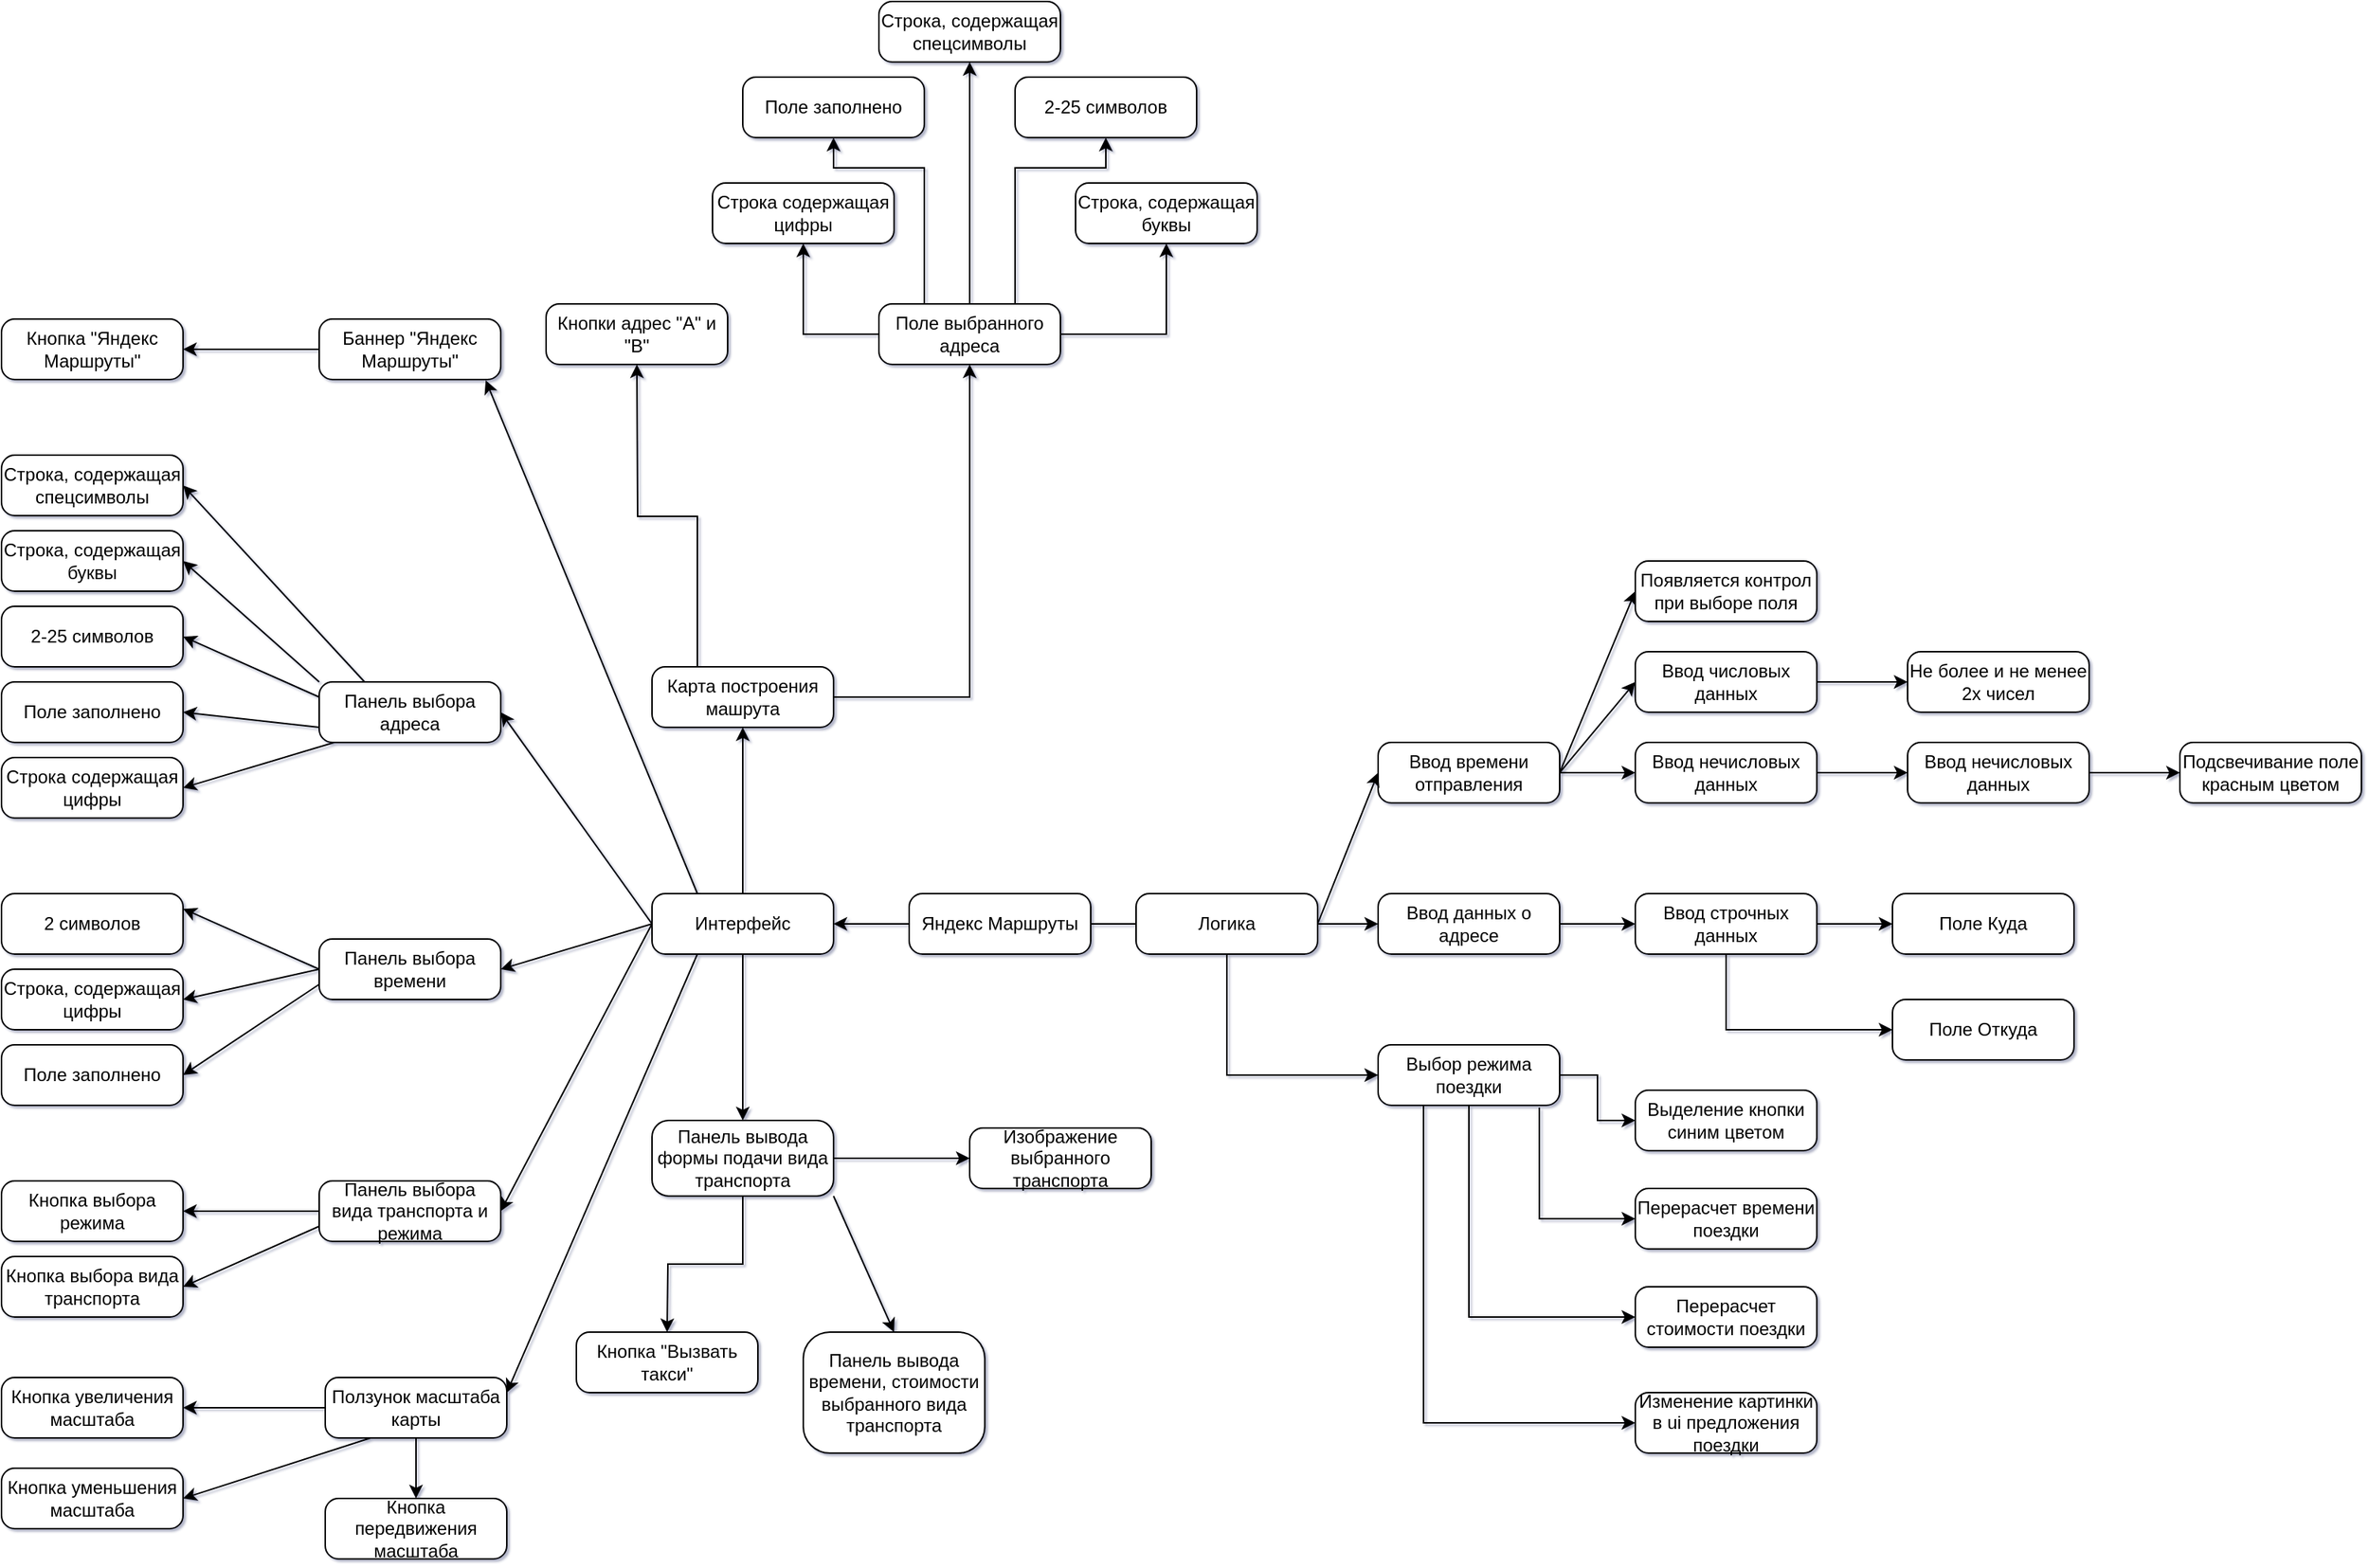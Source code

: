 <mxfile version="16.5.3" type="github">
  <diagram id="-B3jU-nX_ELJhcBnxHz5" name="Page-1">
    <mxGraphModel dx="1056" dy="600" grid="1" gridSize="10" guides="1" tooltips="1" connect="1" arrows="1" fold="1" page="1" pageScale="1" pageWidth="827" pageHeight="1169" math="0" shadow="1">
      <root>
        <mxCell id="0" />
        <mxCell id="1" parent="0" />
        <mxCell id="K0fkV404n5wf5iCCnifj-1" style="edgeStyle=none;rounded=0;orthogonalLoop=1;jettySize=auto;html=1;exitX=0;exitY=0.5;exitDx=0;exitDy=0;entryX=1;entryY=0.5;entryDx=0;entryDy=0;" parent="1" source="K0fkV404n5wf5iCCnifj-3" target="K0fkV404n5wf5iCCnifj-8" edge="1">
          <mxGeometry relative="1" as="geometry">
            <mxPoint x="620" y="640" as="targetPoint" />
          </mxGeometry>
        </mxCell>
        <mxCell id="K0fkV404n5wf5iCCnifj-2" style="edgeStyle=none;rounded=0;orthogonalLoop=1;jettySize=auto;html=1;exitX=1;exitY=0.5;exitDx=0;exitDy=0;" parent="1" source="K0fkV404n5wf5iCCnifj-3" edge="1">
          <mxGeometry relative="1" as="geometry">
            <mxPoint x="880" y="640" as="targetPoint" />
          </mxGeometry>
        </mxCell>
        <mxCell id="K0fkV404n5wf5iCCnifj-3" value="Яндекс Маршруты" style="rounded=1;whiteSpace=wrap;html=1;arcSize=22;" parent="1" vertex="1">
          <mxGeometry x="660" y="620" width="120" height="40" as="geometry" />
        </mxCell>
        <mxCell id="K0fkV404n5wf5iCCnifj-4" style="edgeStyle=none;rounded=0;orthogonalLoop=1;jettySize=auto;html=1;exitX=0;exitY=0.5;exitDx=0;exitDy=0;entryX=1;entryY=0.5;entryDx=0;entryDy=0;" parent="1" source="K0fkV404n5wf5iCCnifj-8" target="K0fkV404n5wf5iCCnifj-18" edge="1">
          <mxGeometry relative="1" as="geometry" />
        </mxCell>
        <mxCell id="K0fkV404n5wf5iCCnifj-5" style="rounded=0;orthogonalLoop=1;jettySize=auto;html=1;exitX=0;exitY=0.5;exitDx=0;exitDy=0;entryX=1;entryY=0.5;entryDx=0;entryDy=0;" parent="1" source="K0fkV404n5wf5iCCnifj-8" target="K0fkV404n5wf5iCCnifj-21" edge="1">
          <mxGeometry relative="1" as="geometry" />
        </mxCell>
        <mxCell id="K0fkV404n5wf5iCCnifj-6" style="edgeStyle=none;rounded=0;orthogonalLoop=1;jettySize=auto;html=1;exitX=0;exitY=0.5;exitDx=0;exitDy=0;entryX=1;entryY=0.5;entryDx=0;entryDy=0;" parent="1" source="K0fkV404n5wf5iCCnifj-8" target="K0fkV404n5wf5iCCnifj-32" edge="1">
          <mxGeometry relative="1" as="geometry" />
        </mxCell>
        <mxCell id="GE7ch425G3Su6_HWM75W-49" style="edgeStyle=orthogonalEdgeStyle;rounded=0;orthogonalLoop=1;jettySize=auto;html=1;" parent="1" source="K0fkV404n5wf5iCCnifj-8" edge="1">
          <mxGeometry relative="1" as="geometry">
            <mxPoint x="550" y="770" as="targetPoint" />
          </mxGeometry>
        </mxCell>
        <mxCell id="K0fkV404n5wf5iCCnifj-8" value="Интерфейс" style="rounded=1;whiteSpace=wrap;html=1;arcSize=22;" parent="1" vertex="1">
          <mxGeometry x="490" y="620" width="120" height="40" as="geometry" />
        </mxCell>
        <mxCell id="K0fkV404n5wf5iCCnifj-12" style="edgeStyle=none;rounded=0;orthogonalLoop=1;jettySize=auto;html=1;exitX=1;exitY=0.5;exitDx=0;exitDy=0;entryX=0;entryY=0.5;entryDx=0;entryDy=0;" parent="1" source="K0fkV404n5wf5iCCnifj-14" target="GE7ch425G3Su6_HWM75W-58" edge="1">
          <mxGeometry relative="1" as="geometry">
            <mxPoint x="1200" y="550" as="targetPoint" />
            <mxPoint x="1250" y="740" as="sourcePoint" />
          </mxGeometry>
        </mxCell>
        <mxCell id="K0fkV404n5wf5iCCnifj-13" style="edgeStyle=none;rounded=0;orthogonalLoop=1;jettySize=auto;html=1;exitX=1;exitY=0.5;exitDx=0;exitDy=0;entryX=0;entryY=0.5;entryDx=0;entryDy=0;" parent="1" source="K0fkV404n5wf5iCCnifj-14" target="GE7ch425G3Su6_HWM75W-57" edge="1">
          <mxGeometry relative="1" as="geometry">
            <mxPoint x="1200" y="470" as="targetPoint" />
          </mxGeometry>
        </mxCell>
        <mxCell id="GE7ch425G3Su6_HWM75W-61" style="edgeStyle=orthogonalEdgeStyle;rounded=0;orthogonalLoop=1;jettySize=auto;html=1;entryX=0;entryY=0.5;entryDx=0;entryDy=0;" parent="1" source="K0fkV404n5wf5iCCnifj-14" target="GE7ch425G3Su6_HWM75W-62" edge="1">
          <mxGeometry relative="1" as="geometry">
            <mxPoint x="1200" y="540" as="targetPoint" />
          </mxGeometry>
        </mxCell>
        <mxCell id="K0fkV404n5wf5iCCnifj-14" value="Ввод времени отправления" style="rounded=1;whiteSpace=wrap;html=1;arcSize=22;" parent="1" vertex="1">
          <mxGeometry x="970" y="520" width="120" height="40" as="geometry" />
        </mxCell>
        <mxCell id="K0fkV404n5wf5iCCnifj-16" style="edgeStyle=none;rounded=0;orthogonalLoop=1;jettySize=auto;html=1;exitX=0;exitY=0.5;exitDx=0;exitDy=0;entryX=1;entryY=0.5;entryDx=0;entryDy=0;" parent="1" source="K0fkV404n5wf5iCCnifj-18" target="xxuNc1f83KV-wvnaJaRy-2" edge="1">
          <mxGeometry relative="1" as="geometry">
            <mxPoint x="190" y="690" as="targetPoint" />
          </mxGeometry>
        </mxCell>
        <mxCell id="K0fkV404n5wf5iCCnifj-17" style="edgeStyle=none;rounded=0;orthogonalLoop=1;jettySize=auto;html=1;exitX=0;exitY=0.5;exitDx=0;exitDy=0;entryX=1;entryY=0.5;entryDx=0;entryDy=0;" parent="1" source="K0fkV404n5wf5iCCnifj-18" edge="1">
          <mxGeometry relative="1" as="geometry">
            <mxPoint x="180" y="630" as="targetPoint" />
          </mxGeometry>
        </mxCell>
        <mxCell id="K0fkV404n5wf5iCCnifj-18" value="Панель выбора времени" style="rounded=1;whiteSpace=wrap;html=1;arcSize=22;" parent="1" vertex="1">
          <mxGeometry x="270" y="650" width="120" height="40" as="geometry" />
        </mxCell>
        <mxCell id="K0fkV404n5wf5iCCnifj-20" style="edgeStyle=none;rounded=0;orthogonalLoop=1;jettySize=auto;html=1;exitX=0;exitY=0.25;exitDx=0;exitDy=0;entryX=1;entryY=0.5;entryDx=0;entryDy=0;" parent="1" source="K0fkV404n5wf5iCCnifj-21" target="xxuNc1f83KV-wvnaJaRy-4" edge="1">
          <mxGeometry relative="1" as="geometry">
            <mxPoint x="190" y="490" as="targetPoint" />
          </mxGeometry>
        </mxCell>
        <mxCell id="K0fkV404n5wf5iCCnifj-21" value="Панель выбора адреса" style="rounded=1;whiteSpace=wrap;html=1;arcSize=22;" parent="1" vertex="1">
          <mxGeometry x="270" y="480" width="120" height="40" as="geometry" />
        </mxCell>
        <mxCell id="K0fkV404n5wf5iCCnifj-23" style="edgeStyle=none;rounded=0;orthogonalLoop=1;jettySize=auto;html=1;exitX=1;exitY=0.5;exitDx=0;exitDy=0;entryX=0;entryY=0.5;entryDx=0;entryDy=0;" parent="1" source="K0fkV404n5wf5iCCnifj-27" target="K0fkV404n5wf5iCCnifj-14" edge="1">
          <mxGeometry relative="1" as="geometry" />
        </mxCell>
        <mxCell id="K0fkV404n5wf5iCCnifj-24" style="edgeStyle=none;rounded=0;orthogonalLoop=1;jettySize=auto;html=1;exitX=1;exitY=0.5;exitDx=0;exitDy=0;entryX=0;entryY=0.5;entryDx=0;entryDy=0;" parent="1" source="K0fkV404n5wf5iCCnifj-27" target="K0fkV404n5wf5iCCnifj-29" edge="1">
          <mxGeometry relative="1" as="geometry">
            <mxPoint x="1110" y="640" as="targetPoint" />
          </mxGeometry>
        </mxCell>
        <mxCell id="GE7ch425G3Su6_HWM75W-75" style="edgeStyle=orthogonalEdgeStyle;rounded=0;orthogonalLoop=1;jettySize=auto;html=1;entryX=0;entryY=0.5;entryDx=0;entryDy=0;" parent="1" source="K0fkV404n5wf5iCCnifj-27" target="GE7ch425G3Su6_HWM75W-74" edge="1">
          <mxGeometry relative="1" as="geometry">
            <Array as="points">
              <mxPoint x="870" y="740" />
            </Array>
          </mxGeometry>
        </mxCell>
        <mxCell id="K0fkV404n5wf5iCCnifj-27" value="Логика" style="rounded=1;whiteSpace=wrap;html=1;arcSize=22;" parent="1" vertex="1">
          <mxGeometry x="810" y="620" width="120" height="40" as="geometry" />
        </mxCell>
        <mxCell id="K0fkV404n5wf5iCCnifj-28" style="edgeStyle=none;rounded=0;orthogonalLoop=1;jettySize=auto;html=1;exitX=1;exitY=0.5;exitDx=0;exitDy=0;" parent="1" source="K0fkV404n5wf5iCCnifj-29" edge="1">
          <mxGeometry relative="1" as="geometry">
            <mxPoint x="1140" y="640" as="targetPoint" />
          </mxGeometry>
        </mxCell>
        <mxCell id="K0fkV404n5wf5iCCnifj-29" value="Ввод данных о адресе" style="rounded=1;whiteSpace=wrap;html=1;arcSize=22;" parent="1" vertex="1">
          <mxGeometry x="970" y="620" width="120" height="40" as="geometry" />
        </mxCell>
        <mxCell id="K0fkV404n5wf5iCCnifj-30" style="rounded=0;orthogonalLoop=1;jettySize=auto;html=1;exitX=0;exitY=0.5;exitDx=0;exitDy=0;entryX=1;entryY=0.5;entryDx=0;entryDy=0;" parent="1" source="K0fkV404n5wf5iCCnifj-32" target="GE7ch425G3Su6_HWM75W-6" edge="1">
          <mxGeometry relative="1" as="geometry">
            <mxPoint x="190" y="840" as="targetPoint" />
            <mxPoint x="260" y="830" as="sourcePoint" />
          </mxGeometry>
        </mxCell>
        <mxCell id="K0fkV404n5wf5iCCnifj-32" value="Панель выбора&lt;br&gt;вида транспорта и режима" style="rounded=1;whiteSpace=wrap;html=1;arcSize=22;" parent="1" vertex="1">
          <mxGeometry x="270" y="810" width="120" height="40" as="geometry" />
        </mxCell>
        <mxCell id="xxuNc1f83KV-wvnaJaRy-1" value="2 символов" style="rounded=1;whiteSpace=wrap;html=1;arcSize=22;" parent="1" vertex="1">
          <mxGeometry x="60" y="620" width="120" height="40" as="geometry" />
        </mxCell>
        <mxCell id="xxuNc1f83KV-wvnaJaRy-2" value="Строка, содержащая цифры" style="rounded=1;whiteSpace=wrap;html=1;arcSize=22;" parent="1" vertex="1">
          <mxGeometry x="60" y="670" width="120" height="40" as="geometry" />
        </mxCell>
        <mxCell id="xxuNc1f83KV-wvnaJaRy-4" value="2-25 символов" style="rounded=1;whiteSpace=wrap;html=1;arcSize=22;" parent="1" vertex="1">
          <mxGeometry x="60" y="430" width="120" height="40" as="geometry" />
        </mxCell>
        <mxCell id="xxuNc1f83KV-wvnaJaRy-6" value="Строка, содержащая буквы" style="rounded=1;whiteSpace=wrap;html=1;arcSize=22;" parent="1" vertex="1">
          <mxGeometry x="60" y="380" width="120" height="40" as="geometry" />
        </mxCell>
        <mxCell id="xxuNc1f83KV-wvnaJaRy-7" style="edgeStyle=none;rounded=0;orthogonalLoop=1;jettySize=auto;html=1;entryX=1;entryY=0.5;entryDx=0;entryDy=0;" parent="1" target="xxuNc1f83KV-wvnaJaRy-6" edge="1">
          <mxGeometry relative="1" as="geometry">
            <mxPoint x="190" y="485" as="targetPoint" />
            <mxPoint x="270" y="480" as="sourcePoint" />
            <Array as="points" />
          </mxGeometry>
        </mxCell>
        <mxCell id="xxuNc1f83KV-wvnaJaRy-8" value="Поле заполнено" style="rounded=1;whiteSpace=wrap;html=1;arcSize=22;" parent="1" vertex="1">
          <mxGeometry x="60" y="720" width="120" height="40" as="geometry" />
        </mxCell>
        <mxCell id="xxuNc1f83KV-wvnaJaRy-9" style="edgeStyle=none;rounded=0;orthogonalLoop=1;jettySize=auto;html=1;exitX=0;exitY=0.75;exitDx=0;exitDy=0;entryX=1;entryY=0.5;entryDx=0;entryDy=0;" parent="1" source="K0fkV404n5wf5iCCnifj-18" target="xxuNc1f83KV-wvnaJaRy-8" edge="1">
          <mxGeometry relative="1" as="geometry">
            <mxPoint x="190" y="690" as="targetPoint" />
            <mxPoint x="270" y="680" as="sourcePoint" />
          </mxGeometry>
        </mxCell>
        <mxCell id="xxuNc1f83KV-wvnaJaRy-10" value="Поле заполнено" style="rounded=1;whiteSpace=wrap;html=1;arcSize=22;" parent="1" vertex="1">
          <mxGeometry x="60" y="480" width="120" height="40" as="geometry" />
        </mxCell>
        <mxCell id="xxuNc1f83KV-wvnaJaRy-11" style="edgeStyle=none;rounded=0;orthogonalLoop=1;jettySize=auto;html=1;entryX=1;entryY=0.5;entryDx=0;entryDy=0;exitX=0;exitY=0.75;exitDx=0;exitDy=0;" parent="1" source="K0fkV404n5wf5iCCnifj-21" target="xxuNc1f83KV-wvnaJaRy-10" edge="1">
          <mxGeometry relative="1" as="geometry">
            <mxPoint x="190" y="510" as="targetPoint" />
            <mxPoint x="270" y="525" as="sourcePoint" />
          </mxGeometry>
        </mxCell>
        <mxCell id="GE7ch425G3Su6_HWM75W-6" value="Кнопка выбора режима" style="rounded=1;whiteSpace=wrap;html=1;arcSize=22;" parent="1" vertex="1">
          <mxGeometry x="60" y="810" width="120" height="40" as="geometry" />
        </mxCell>
        <mxCell id="GE7ch425G3Su6_HWM75W-7" value="Кнопка выбора вида транспорта" style="rounded=1;whiteSpace=wrap;html=1;arcSize=22;" parent="1" vertex="1">
          <mxGeometry x="60" y="860" width="120" height="40" as="geometry" />
        </mxCell>
        <mxCell id="GE7ch425G3Su6_HWM75W-8" style="rounded=0;orthogonalLoop=1;jettySize=auto;html=1;exitX=0;exitY=0.75;exitDx=0;exitDy=0;entryX=1;entryY=0.5;entryDx=0;entryDy=0;" parent="1" source="K0fkV404n5wf5iCCnifj-32" target="GE7ch425G3Su6_HWM75W-7" edge="1">
          <mxGeometry relative="1" as="geometry">
            <mxPoint x="190" y="840" as="targetPoint" />
            <mxPoint x="280" y="840" as="sourcePoint" />
          </mxGeometry>
        </mxCell>
        <mxCell id="GE7ch425G3Su6_HWM75W-9" style="edgeStyle=none;rounded=0;orthogonalLoop=1;jettySize=auto;html=1;exitX=0;exitY=0.5;exitDx=0;exitDy=0;entryX=1;entryY=0.25;entryDx=0;entryDy=0;" parent="1" target="GE7ch425G3Su6_HWM75W-10" edge="1">
          <mxGeometry relative="1" as="geometry">
            <mxPoint x="520" y="660" as="sourcePoint" />
            <mxPoint x="380" y="920" as="targetPoint" />
          </mxGeometry>
        </mxCell>
        <mxCell id="GE7ch425G3Su6_HWM75W-11" style="edgeStyle=orthogonalEdgeStyle;rounded=0;orthogonalLoop=1;jettySize=auto;html=1;entryX=1;entryY=0.5;entryDx=0;entryDy=0;" parent="1" source="GE7ch425G3Su6_HWM75W-10" target="GE7ch425G3Su6_HWM75W-12" edge="1">
          <mxGeometry relative="1" as="geometry">
            <mxPoint x="170" y="960" as="targetPoint" />
          </mxGeometry>
        </mxCell>
        <mxCell id="GE7ch425G3Su6_HWM75W-16" style="edgeStyle=orthogonalEdgeStyle;rounded=0;orthogonalLoop=1;jettySize=auto;html=1;exitX=0.5;exitY=1;exitDx=0;exitDy=0;entryX=0.5;entryY=0;entryDx=0;entryDy=0;" parent="1" source="GE7ch425G3Su6_HWM75W-10" target="GE7ch425G3Su6_HWM75W-15" edge="1">
          <mxGeometry relative="1" as="geometry" />
        </mxCell>
        <mxCell id="GE7ch425G3Su6_HWM75W-10" value="Ползунок масштаба карты" style="rounded=1;whiteSpace=wrap;html=1;arcSize=22;" parent="1" vertex="1">
          <mxGeometry x="274" y="940" width="120" height="40" as="geometry" />
        </mxCell>
        <mxCell id="GE7ch425G3Su6_HWM75W-12" value="Кнопка увеличения масштаба" style="rounded=1;whiteSpace=wrap;html=1;arcSize=22;" parent="1" vertex="1">
          <mxGeometry x="60" y="940" width="120" height="40" as="geometry" />
        </mxCell>
        <mxCell id="GE7ch425G3Su6_HWM75W-13" value="Кнопка уменьшения масштаба" style="rounded=1;whiteSpace=wrap;html=1;arcSize=22;" parent="1" vertex="1">
          <mxGeometry x="60" y="1000" width="120" height="40" as="geometry" />
        </mxCell>
        <mxCell id="GE7ch425G3Su6_HWM75W-14" style="rounded=0;orthogonalLoop=1;jettySize=auto;html=1;exitX=0.25;exitY=1;exitDx=0;exitDy=0;entryX=1;entryY=0.5;entryDx=0;entryDy=0;" parent="1" source="GE7ch425G3Su6_HWM75W-10" target="GE7ch425G3Su6_HWM75W-13" edge="1">
          <mxGeometry relative="1" as="geometry">
            <mxPoint x="190" y="890" as="targetPoint" />
            <mxPoint x="280" y="850" as="sourcePoint" />
            <Array as="points" />
          </mxGeometry>
        </mxCell>
        <mxCell id="GE7ch425G3Su6_HWM75W-15" value="Кнопка передвижения масштаба" style="rounded=1;whiteSpace=wrap;html=1;arcSize=22;" parent="1" vertex="1">
          <mxGeometry x="274" y="1020" width="120" height="40" as="geometry" />
        </mxCell>
        <mxCell id="GE7ch425G3Su6_HWM75W-18" style="rounded=0;orthogonalLoop=1;jettySize=auto;html=1;exitX=0.25;exitY=0;exitDx=0;exitDy=0;entryX=0.917;entryY=1.012;entryDx=0;entryDy=0;entryPerimeter=0;" parent="1" source="K0fkV404n5wf5iCCnifj-8" target="GE7ch425G3Su6_HWM75W-19" edge="1">
          <mxGeometry relative="1" as="geometry">
            <mxPoint x="500.0" y="650" as="sourcePoint" />
            <mxPoint x="370" y="370" as="targetPoint" />
            <Array as="points" />
          </mxGeometry>
        </mxCell>
        <mxCell id="GE7ch425G3Su6_HWM75W-20" style="edgeStyle=orthogonalEdgeStyle;rounded=0;orthogonalLoop=1;jettySize=auto;html=1;entryX=1;entryY=0.5;entryDx=0;entryDy=0;" parent="1" source="GE7ch425G3Su6_HWM75W-19" target="GE7ch425G3Su6_HWM75W-21" edge="1">
          <mxGeometry relative="1" as="geometry">
            <mxPoint x="180" y="300" as="targetPoint" />
          </mxGeometry>
        </mxCell>
        <mxCell id="GE7ch425G3Su6_HWM75W-19" value="Баннер &quot;Яндекс Маршруты&quot;" style="rounded=1;whiteSpace=wrap;html=1;arcSize=22;" parent="1" vertex="1">
          <mxGeometry x="270" y="240" width="120" height="40" as="geometry" />
        </mxCell>
        <mxCell id="GE7ch425G3Su6_HWM75W-21" value="Кнопка &quot;Яндекс Маршруты&quot;" style="rounded=1;whiteSpace=wrap;html=1;arcSize=22;" parent="1" vertex="1">
          <mxGeometry x="60" y="240" width="120" height="40" as="geometry" />
        </mxCell>
        <mxCell id="GE7ch425G3Su6_HWM75W-23" style="rounded=0;orthogonalLoop=1;jettySize=auto;html=1;exitX=0.5;exitY=0;exitDx=0;exitDy=0;" parent="1" source="K0fkV404n5wf5iCCnifj-8" edge="1">
          <mxGeometry relative="1" as="geometry">
            <mxPoint x="619.98" y="590" as="sourcePoint" />
            <mxPoint x="550" y="510" as="targetPoint" />
            <Array as="points" />
          </mxGeometry>
        </mxCell>
        <mxCell id="GE7ch425G3Su6_HWM75W-25" style="edgeStyle=orthogonalEdgeStyle;rounded=0;orthogonalLoop=1;jettySize=auto;html=1;exitX=0.25;exitY=0;exitDx=0;exitDy=0;" parent="1" source="GE7ch425G3Su6_HWM75W-24" edge="1">
          <mxGeometry relative="1" as="geometry">
            <mxPoint x="480" y="270" as="targetPoint" />
          </mxGeometry>
        </mxCell>
        <mxCell id="GE7ch425G3Su6_HWM75W-27" style="edgeStyle=orthogonalEdgeStyle;rounded=0;orthogonalLoop=1;jettySize=auto;html=1;entryX=0.5;entryY=1;entryDx=0;entryDy=0;" parent="1" source="GE7ch425G3Su6_HWM75W-24" target="GE7ch425G3Su6_HWM75W-28" edge="1">
          <mxGeometry relative="1" as="geometry">
            <mxPoint x="610" y="270" as="targetPoint" />
          </mxGeometry>
        </mxCell>
        <mxCell id="GE7ch425G3Su6_HWM75W-24" value="Карта построения машрута" style="rounded=1;whiteSpace=wrap;html=1;arcSize=22;" parent="1" vertex="1">
          <mxGeometry x="490" y="470" width="120" height="40" as="geometry" />
        </mxCell>
        <mxCell id="GE7ch425G3Su6_HWM75W-26" value="Кнопки адрес &quot;А&quot; и &quot;B&quot;" style="rounded=1;whiteSpace=wrap;html=1;arcSize=22;" parent="1" vertex="1">
          <mxGeometry x="420" y="230" width="120" height="40" as="geometry" />
        </mxCell>
        <mxCell id="GE7ch425G3Su6_HWM75W-39" style="edgeStyle=orthogonalEdgeStyle;rounded=0;orthogonalLoop=1;jettySize=auto;html=1;entryX=0.5;entryY=1;entryDx=0;entryDy=0;" parent="1" source="GE7ch425G3Su6_HWM75W-28" target="GE7ch425G3Su6_HWM75W-35" edge="1">
          <mxGeometry relative="1" as="geometry">
            <Array as="points">
              <mxPoint x="670" y="140" />
              <mxPoint x="610" y="140" />
            </Array>
          </mxGeometry>
        </mxCell>
        <mxCell id="GE7ch425G3Su6_HWM75W-40" style="edgeStyle=orthogonalEdgeStyle;rounded=0;orthogonalLoop=1;jettySize=auto;html=1;entryX=0.5;entryY=1;entryDx=0;entryDy=0;" parent="1" source="GE7ch425G3Su6_HWM75W-28" target="GE7ch425G3Su6_HWM75W-36" edge="1">
          <mxGeometry relative="1" as="geometry" />
        </mxCell>
        <mxCell id="GE7ch425G3Su6_HWM75W-42" style="edgeStyle=orthogonalEdgeStyle;rounded=0;orthogonalLoop=1;jettySize=auto;html=1;entryX=0.5;entryY=1;entryDx=0;entryDy=0;" parent="1" source="GE7ch425G3Su6_HWM75W-28" target="GE7ch425G3Su6_HWM75W-34" edge="1">
          <mxGeometry relative="1" as="geometry" />
        </mxCell>
        <mxCell id="GE7ch425G3Su6_HWM75W-28" value="Поле выбранного адреса" style="rounded=1;whiteSpace=wrap;html=1;arcSize=22;" parent="1" vertex="1">
          <mxGeometry x="640" y="230" width="120" height="40" as="geometry" />
        </mxCell>
        <mxCell id="GE7ch425G3Su6_HWM75W-29" value="Строка, содержащая спецсимволы" style="rounded=1;whiteSpace=wrap;html=1;arcSize=22;" parent="1" vertex="1">
          <mxGeometry x="60" y="330" width="120" height="40" as="geometry" />
        </mxCell>
        <mxCell id="GE7ch425G3Su6_HWM75W-30" style="edgeStyle=none;rounded=0;orthogonalLoop=1;jettySize=auto;html=1;exitX=0.25;exitY=0;exitDx=0;exitDy=0;entryX=1;entryY=0.5;entryDx=0;entryDy=0;" parent="1" source="K0fkV404n5wf5iCCnifj-21" target="GE7ch425G3Su6_HWM75W-29" edge="1">
          <mxGeometry relative="1" as="geometry">
            <mxPoint x="190" y="500" as="targetPoint" />
            <mxPoint x="280" y="500" as="sourcePoint" />
          </mxGeometry>
        </mxCell>
        <mxCell id="GE7ch425G3Su6_HWM75W-31" value="Строка содержащая цифры" style="rounded=1;whiteSpace=wrap;html=1;arcSize=22;" parent="1" vertex="1">
          <mxGeometry x="60" y="530" width="120" height="40" as="geometry" />
        </mxCell>
        <mxCell id="GE7ch425G3Su6_HWM75W-32" style="edgeStyle=none;rounded=0;orthogonalLoop=1;jettySize=auto;html=1;entryX=1;entryY=0.5;entryDx=0;entryDy=0;exitX=0;exitY=0.75;exitDx=0;exitDy=0;" parent="1" target="GE7ch425G3Su6_HWM75W-31" edge="1">
          <mxGeometry relative="1" as="geometry">
            <mxPoint x="190" y="510" as="targetPoint" />
            <mxPoint x="280" y="520" as="sourcePoint" />
          </mxGeometry>
        </mxCell>
        <mxCell id="GE7ch425G3Su6_HWM75W-33" value="2-25 символов" style="rounded=1;whiteSpace=wrap;html=1;arcSize=22;" parent="1" vertex="1">
          <mxGeometry x="730" y="80" width="120" height="40" as="geometry" />
        </mxCell>
        <mxCell id="GE7ch425G3Su6_HWM75W-34" value="Строка, содержащая буквы" style="rounded=1;whiteSpace=wrap;html=1;arcSize=22;" parent="1" vertex="1">
          <mxGeometry x="770" y="150" width="120" height="40" as="geometry" />
        </mxCell>
        <mxCell id="GE7ch425G3Su6_HWM75W-35" value="Поле заполнено" style="rounded=1;whiteSpace=wrap;html=1;arcSize=22;" parent="1" vertex="1">
          <mxGeometry x="550" y="80" width="120" height="40" as="geometry" />
        </mxCell>
        <mxCell id="GE7ch425G3Su6_HWM75W-36" value="Строка, содержащая спецсимволы" style="rounded=1;whiteSpace=wrap;html=1;arcSize=22;" parent="1" vertex="1">
          <mxGeometry x="640" y="30" width="120" height="40" as="geometry" />
        </mxCell>
        <mxCell id="GE7ch425G3Su6_HWM75W-37" value="Строка содержащая цифры" style="rounded=1;whiteSpace=wrap;html=1;arcSize=22;" parent="1" vertex="1">
          <mxGeometry x="530" y="150" width="120" height="40" as="geometry" />
        </mxCell>
        <mxCell id="GE7ch425G3Su6_HWM75W-38" style="edgeStyle=orthogonalEdgeStyle;rounded=0;orthogonalLoop=1;jettySize=auto;html=1;exitX=0;exitY=0.5;exitDx=0;exitDy=0;entryX=0.5;entryY=1;entryDx=0;entryDy=0;" parent="1" source="GE7ch425G3Su6_HWM75W-28" target="GE7ch425G3Su6_HWM75W-37" edge="1">
          <mxGeometry relative="1" as="geometry">
            <mxPoint x="590" y="230.0" as="targetPoint" />
            <mxPoint x="630" y="430.0" as="sourcePoint" />
          </mxGeometry>
        </mxCell>
        <mxCell id="GE7ch425G3Su6_HWM75W-41" style="edgeStyle=orthogonalEdgeStyle;rounded=0;orthogonalLoop=1;jettySize=auto;html=1;exitX=0.75;exitY=0;exitDx=0;exitDy=0;entryX=0.5;entryY=1;entryDx=0;entryDy=0;" parent="1" source="GE7ch425G3Su6_HWM75W-28" target="GE7ch425G3Su6_HWM75W-33" edge="1">
          <mxGeometry relative="1" as="geometry">
            <mxPoint x="680.034" y="240" as="sourcePoint" />
            <mxPoint x="760" y="140" as="targetPoint" />
            <Array as="points">
              <mxPoint x="730" y="140" />
              <mxPoint x="790" y="140" />
            </Array>
          </mxGeometry>
        </mxCell>
        <mxCell id="GE7ch425G3Su6_HWM75W-51" style="edgeStyle=orthogonalEdgeStyle;rounded=0;orthogonalLoop=1;jettySize=auto;html=1;" parent="1" source="GE7ch425G3Su6_HWM75W-50" edge="1">
          <mxGeometry relative="1" as="geometry">
            <mxPoint x="500" y="910" as="targetPoint" />
          </mxGeometry>
        </mxCell>
        <mxCell id="GE7ch425G3Su6_HWM75W-55" style="edgeStyle=orthogonalEdgeStyle;rounded=0;orthogonalLoop=1;jettySize=auto;html=1;" parent="1" source="GE7ch425G3Su6_HWM75W-50" edge="1">
          <mxGeometry relative="1" as="geometry">
            <mxPoint x="700" y="795" as="targetPoint" />
          </mxGeometry>
        </mxCell>
        <mxCell id="GE7ch425G3Su6_HWM75W-50" value="Панель вывода формы подачи вида транспорта" style="rounded=1;whiteSpace=wrap;html=1;arcSize=22;" parent="1" vertex="1">
          <mxGeometry x="490" y="770" width="120" height="50" as="geometry" />
        </mxCell>
        <mxCell id="GE7ch425G3Su6_HWM75W-52" value="Кнопка &quot;Вызвать такси&quot;" style="rounded=1;whiteSpace=wrap;html=1;arcSize=22;" parent="1" vertex="1">
          <mxGeometry x="440" y="910" width="120" height="40" as="geometry" />
        </mxCell>
        <mxCell id="GE7ch425G3Su6_HWM75W-53" style="edgeStyle=none;rounded=0;orthogonalLoop=1;jettySize=auto;html=1;entryX=0.5;entryY=0;entryDx=0;entryDy=0;exitX=1;exitY=1;exitDx=0;exitDy=0;" parent="1" source="GE7ch425G3Su6_HWM75W-50" target="GE7ch425G3Su6_HWM75W-54" edge="1">
          <mxGeometry relative="1" as="geometry">
            <mxPoint x="600" y="810" as="sourcePoint" />
            <mxPoint x="640" y="910" as="targetPoint" />
          </mxGeometry>
        </mxCell>
        <mxCell id="GE7ch425G3Su6_HWM75W-54" value="Панель вывода времени, стоимости выбранного вида транспорта" style="rounded=1;whiteSpace=wrap;html=1;arcSize=22;" parent="1" vertex="1">
          <mxGeometry x="590" y="910" width="120" height="80" as="geometry" />
        </mxCell>
        <mxCell id="GE7ch425G3Su6_HWM75W-56" value="Изображение выбранного транспорта" style="rounded=1;whiteSpace=wrap;html=1;arcSize=22;" parent="1" vertex="1">
          <mxGeometry x="700" y="775" width="120" height="40" as="geometry" />
        </mxCell>
        <mxCell id="GE7ch425G3Su6_HWM75W-57" value="Появляется контрол при выборе поля" style="rounded=1;whiteSpace=wrap;html=1;arcSize=22;" parent="1" vertex="1">
          <mxGeometry x="1140" y="400" width="120" height="40" as="geometry" />
        </mxCell>
        <mxCell id="GE7ch425G3Su6_HWM75W-59" style="edgeStyle=orthogonalEdgeStyle;rounded=0;orthogonalLoop=1;jettySize=auto;html=1;entryX=0;entryY=0.5;entryDx=0;entryDy=0;" parent="1" source="GE7ch425G3Su6_HWM75W-58" target="GE7ch425G3Su6_HWM75W-60" edge="1">
          <mxGeometry relative="1" as="geometry">
            <mxPoint x="1320" y="490" as="targetPoint" />
          </mxGeometry>
        </mxCell>
        <mxCell id="GE7ch425G3Su6_HWM75W-58" value="Ввод числовых данных" style="rounded=1;whiteSpace=wrap;html=1;arcSize=22;" parent="1" vertex="1">
          <mxGeometry x="1140" y="460" width="120" height="40" as="geometry" />
        </mxCell>
        <mxCell id="GE7ch425G3Su6_HWM75W-60" value="Не более и не менее 2х чисел" style="rounded=1;whiteSpace=wrap;html=1;arcSize=22;" parent="1" vertex="1">
          <mxGeometry x="1320" y="460" width="120" height="40" as="geometry" />
        </mxCell>
        <mxCell id="GE7ch425G3Su6_HWM75W-63" style="edgeStyle=orthogonalEdgeStyle;rounded=0;orthogonalLoop=1;jettySize=auto;html=1;" parent="1" source="GE7ch425G3Su6_HWM75W-62" edge="1">
          <mxGeometry relative="1" as="geometry">
            <mxPoint x="1320" y="540" as="targetPoint" />
          </mxGeometry>
        </mxCell>
        <mxCell id="GE7ch425G3Su6_HWM75W-62" value="Ввод нечисловых данных" style="rounded=1;whiteSpace=wrap;html=1;arcSize=22;" parent="1" vertex="1">
          <mxGeometry x="1140" y="520" width="120" height="40" as="geometry" />
        </mxCell>
        <mxCell id="GE7ch425G3Su6_HWM75W-65" style="edgeStyle=orthogonalEdgeStyle;rounded=0;orthogonalLoop=1;jettySize=auto;html=1;entryX=0;entryY=0.5;entryDx=0;entryDy=0;" parent="1" source="GE7ch425G3Su6_HWM75W-64" target="GE7ch425G3Su6_HWM75W-66" edge="1">
          <mxGeometry relative="1" as="geometry">
            <mxPoint x="1490" y="540" as="targetPoint" />
          </mxGeometry>
        </mxCell>
        <mxCell id="GE7ch425G3Su6_HWM75W-64" value="Ввод нечисловых данных" style="rounded=1;whiteSpace=wrap;html=1;arcSize=22;" parent="1" vertex="1">
          <mxGeometry x="1320" y="520" width="120" height="40" as="geometry" />
        </mxCell>
        <mxCell id="GE7ch425G3Su6_HWM75W-66" value="Подсвечивание поле красным цветом" style="rounded=1;whiteSpace=wrap;html=1;arcSize=22;" parent="1" vertex="1">
          <mxGeometry x="1500" y="520" width="120" height="40" as="geometry" />
        </mxCell>
        <mxCell id="GE7ch425G3Su6_HWM75W-90" style="edgeStyle=orthogonalEdgeStyle;rounded=0;orthogonalLoop=1;jettySize=auto;html=1;entryX=0;entryY=0.5;entryDx=0;entryDy=0;" parent="1" source="GE7ch425G3Su6_HWM75W-68" target="GE7ch425G3Su6_HWM75W-88" edge="1">
          <mxGeometry relative="1" as="geometry" />
        </mxCell>
        <mxCell id="GE7ch425G3Su6_HWM75W-91" style="edgeStyle=orthogonalEdgeStyle;rounded=0;orthogonalLoop=1;jettySize=auto;html=1;entryX=0;entryY=0.5;entryDx=0;entryDy=0;" parent="1" source="GE7ch425G3Su6_HWM75W-68" target="GE7ch425G3Su6_HWM75W-89" edge="1">
          <mxGeometry relative="1" as="geometry">
            <Array as="points">
              <mxPoint x="1200" y="710" />
            </Array>
          </mxGeometry>
        </mxCell>
        <mxCell id="GE7ch425G3Su6_HWM75W-68" value="Ввод строчных данных" style="rounded=1;whiteSpace=wrap;html=1;arcSize=22;" parent="1" vertex="1">
          <mxGeometry x="1140" y="620" width="120" height="40" as="geometry" />
        </mxCell>
        <mxCell id="GE7ch425G3Su6_HWM75W-76" style="edgeStyle=orthogonalEdgeStyle;rounded=0;orthogonalLoop=1;jettySize=auto;html=1;entryX=0;entryY=0.5;entryDx=0;entryDy=0;" parent="1" source="GE7ch425G3Su6_HWM75W-74" target="GE7ch425G3Su6_HWM75W-77" edge="1">
          <mxGeometry relative="1" as="geometry">
            <mxPoint x="1170" y="840" as="targetPoint" />
          </mxGeometry>
        </mxCell>
        <mxCell id="GE7ch425G3Su6_HWM75W-78" style="edgeStyle=orthogonalEdgeStyle;rounded=0;orthogonalLoop=1;jettySize=auto;html=1;entryX=0;entryY=0.5;entryDx=0;entryDy=0;exitX=0.888;exitY=1.036;exitDx=0;exitDy=0;exitPerimeter=0;" parent="1" source="GE7ch425G3Su6_HWM75W-74" target="GE7ch425G3Su6_HWM75W-79" edge="1">
          <mxGeometry relative="1" as="geometry">
            <mxPoint x="1060" y="870" as="targetPoint" />
            <Array as="points">
              <mxPoint x="1077" y="835" />
            </Array>
          </mxGeometry>
        </mxCell>
        <mxCell id="GE7ch425G3Su6_HWM75W-81" style="edgeStyle=orthogonalEdgeStyle;rounded=0;orthogonalLoop=1;jettySize=auto;html=1;entryX=0;entryY=0.5;entryDx=0;entryDy=0;" parent="1" source="GE7ch425G3Su6_HWM75W-74" target="GE7ch425G3Su6_HWM75W-80" edge="1">
          <mxGeometry relative="1" as="geometry">
            <Array as="points">
              <mxPoint x="1030" y="900" />
            </Array>
          </mxGeometry>
        </mxCell>
        <mxCell id="GE7ch425G3Su6_HWM75W-74" value="Выбор режима поездки" style="rounded=1;whiteSpace=wrap;html=1;arcSize=22;" parent="1" vertex="1">
          <mxGeometry x="970" y="720" width="120" height="40" as="geometry" />
        </mxCell>
        <mxCell id="GE7ch425G3Su6_HWM75W-77" value="Выделение кнопки синим цветом" style="rounded=1;whiteSpace=wrap;html=1;arcSize=22;" parent="1" vertex="1">
          <mxGeometry x="1140" y="750" width="120" height="40" as="geometry" />
        </mxCell>
        <mxCell id="GE7ch425G3Su6_HWM75W-79" value="Перерасчет времени поездки" style="rounded=1;whiteSpace=wrap;html=1;arcSize=22;" parent="1" vertex="1">
          <mxGeometry x="1140" y="815" width="120" height="40" as="geometry" />
        </mxCell>
        <mxCell id="GE7ch425G3Su6_HWM75W-80" value="Перерасчет стоимости поездки" style="rounded=1;whiteSpace=wrap;html=1;arcSize=22;" parent="1" vertex="1">
          <mxGeometry x="1140" y="880" width="120" height="40" as="geometry" />
        </mxCell>
        <mxCell id="GE7ch425G3Su6_HWM75W-82" style="edgeStyle=orthogonalEdgeStyle;rounded=0;orthogonalLoop=1;jettySize=auto;html=1;exitX=0.25;exitY=1;exitDx=0;exitDy=0;entryX=0;entryY=0.5;entryDx=0;entryDy=0;" parent="1" source="GE7ch425G3Su6_HWM75W-74" target="GE7ch425G3Su6_HWM75W-83" edge="1">
          <mxGeometry relative="1" as="geometry">
            <mxPoint x="1040" y="770" as="sourcePoint" />
            <mxPoint x="1100" y="951" as="targetPoint" />
            <Array as="points">
              <mxPoint x="1000" y="970" />
            </Array>
          </mxGeometry>
        </mxCell>
        <mxCell id="GE7ch425G3Su6_HWM75W-83" value="Изменение картинки в ui предложения поездки" style="rounded=1;whiteSpace=wrap;html=1;arcSize=22;" parent="1" vertex="1">
          <mxGeometry x="1140" y="950" width="120" height="40" as="geometry" />
        </mxCell>
        <mxCell id="GE7ch425G3Su6_HWM75W-88" value="Поле Куда" style="rounded=1;whiteSpace=wrap;html=1;arcSize=22;" parent="1" vertex="1">
          <mxGeometry x="1310" y="620" width="120" height="40" as="geometry" />
        </mxCell>
        <mxCell id="GE7ch425G3Su6_HWM75W-89" value="Поле Откуда" style="rounded=1;whiteSpace=wrap;html=1;arcSize=22;" parent="1" vertex="1">
          <mxGeometry x="1310" y="690" width="120" height="40" as="geometry" />
        </mxCell>
      </root>
    </mxGraphModel>
  </diagram>
</mxfile>
